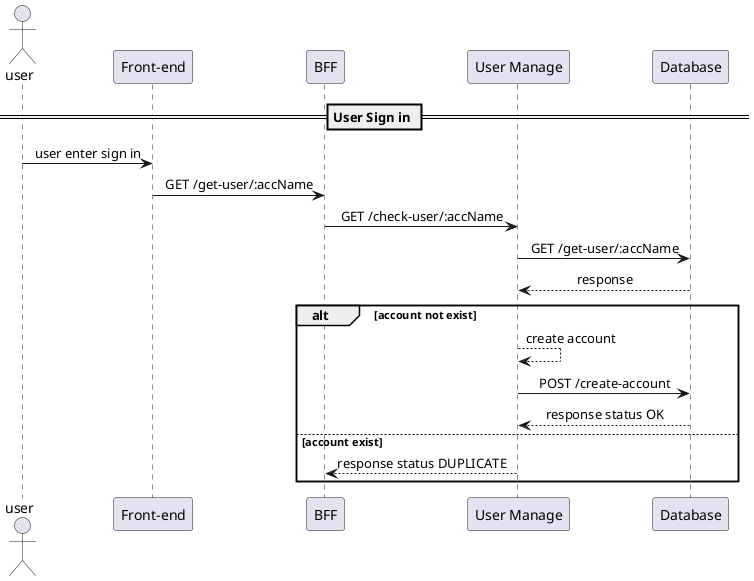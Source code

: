 @startuml User-Authentication

skinparam SequenceMessageAlignment center

actor user
participant "Front-end" as frontEnd
participant BFF as bff
participant "User Manage" as userManage
participant Database as database

== User Sign in ==
user -> frontEnd : user enter sign in
frontEnd -> bff :  GET /get-user/:accName
bff -> userManage: GET /check-user/:accName
userManage -> database: GET /get-user/:accName
database ---> userManage: response 
alt account not exist
    userManage ---> userManage: create account
    userManage -> database: POST /create-account
    "database" ---> userManage: response status OK
else account exist
    userManage ---> bff: response status DUPLICATE
end
' bff ---> frontEnd: response status
' note right of frontEnd
'  status response to FE 
'  and show message 
'  account has exist
' end note 


@enduml